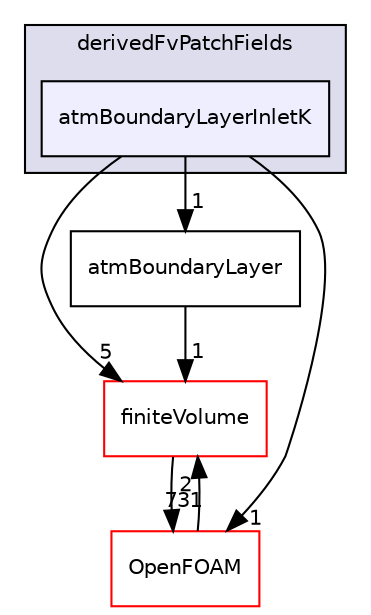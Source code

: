 digraph "src/TurbulenceModels/turbulenceModels/RAS/derivedFvPatchFields/atmBoundaryLayerInletK" {
  bgcolor=transparent;
  compound=true
  node [ fontsize="10", fontname="Helvetica"];
  edge [ labelfontsize="10", labelfontname="Helvetica"];
  subgraph clusterdir_22069f5775fb39fd683a4fab70e8b0be {
    graph [ bgcolor="#ddddee", pencolor="black", label="derivedFvPatchFields" fontname="Helvetica", fontsize="10", URL="dir_22069f5775fb39fd683a4fab70e8b0be.html"]
  dir_28299b5381f915e669b30691f1c8cc39 [shape=box, label="atmBoundaryLayerInletK", style="filled", fillcolor="#eeeeff", pencolor="black", URL="dir_28299b5381f915e669b30691f1c8cc39.html"];
  }
  dir_9bd15774b555cf7259a6fa18f99fe99b [shape=box label="finiteVolume" color="red" URL="dir_9bd15774b555cf7259a6fa18f99fe99b.html"];
  dir_c3a8d16d6937553ec2dc2a1e82dd370d [shape=box label="atmBoundaryLayer" URL="dir_c3a8d16d6937553ec2dc2a1e82dd370d.html"];
  dir_c5473ff19b20e6ec4dfe5c310b3778a8 [shape=box label="OpenFOAM" color="red" URL="dir_c5473ff19b20e6ec4dfe5c310b3778a8.html"];
  dir_9bd15774b555cf7259a6fa18f99fe99b->dir_c5473ff19b20e6ec4dfe5c310b3778a8 [headlabel="731", labeldistance=1.5 headhref="dir_000894_001887.html"];
  dir_c3a8d16d6937553ec2dc2a1e82dd370d->dir_9bd15774b555cf7259a6fa18f99fe99b [headlabel="1", labeldistance=1.5 headhref="dir_003096_000894.html"];
  dir_28299b5381f915e669b30691f1c8cc39->dir_9bd15774b555cf7259a6fa18f99fe99b [headlabel="5", labeldistance=1.5 headhref="dir_003098_000894.html"];
  dir_28299b5381f915e669b30691f1c8cc39->dir_c3a8d16d6937553ec2dc2a1e82dd370d [headlabel="1", labeldistance=1.5 headhref="dir_003098_003096.html"];
  dir_28299b5381f915e669b30691f1c8cc39->dir_c5473ff19b20e6ec4dfe5c310b3778a8 [headlabel="1", labeldistance=1.5 headhref="dir_003098_001887.html"];
  dir_c5473ff19b20e6ec4dfe5c310b3778a8->dir_9bd15774b555cf7259a6fa18f99fe99b [headlabel="2", labeldistance=1.5 headhref="dir_001887_000894.html"];
}
